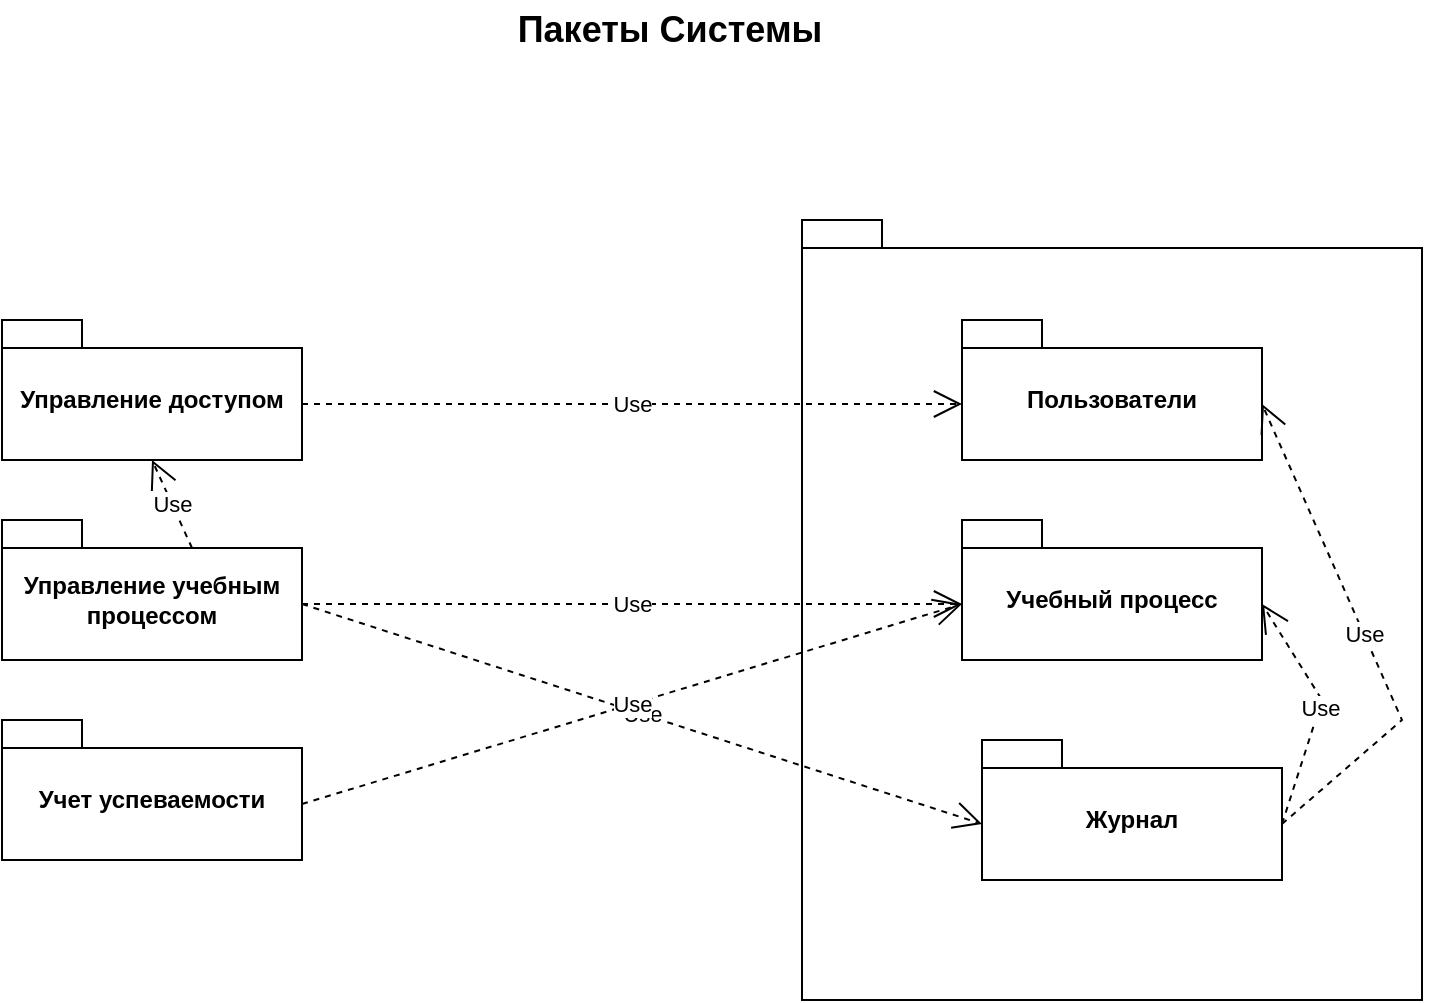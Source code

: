 <mxfile version="26.0.13">
  <diagram name="Страница — 1" id="vif7DajBvYPfPeLVsS2n">
    <mxGraphModel dx="1666" dy="781" grid="1" gridSize="10" guides="1" tooltips="1" connect="1" arrows="1" fold="1" page="1" pageScale="1" pageWidth="827" pageHeight="1169" math="0" shadow="0">
      <root>
        <mxCell id="0" />
        <mxCell id="1" parent="0" />
        <mxCell id="_rqNvUusnXV2uX9J0tjE-1" value="" style="shape=folder;fontStyle=1;spacingTop=10;tabWidth=40;tabHeight=14;tabPosition=left;html=1;whiteSpace=wrap;" parent="1" vertex="1">
          <mxGeometry x="480" y="160" width="310" height="390" as="geometry" />
        </mxCell>
        <mxCell id="_rqNvUusnXV2uX9J0tjE-2" value="Пользователи" style="shape=folder;fontStyle=1;spacingTop=10;tabWidth=40;tabHeight=14;tabPosition=left;html=1;whiteSpace=wrap;" parent="1" vertex="1">
          <mxGeometry x="560" y="210" width="150" height="70" as="geometry" />
        </mxCell>
        <mxCell id="_rqNvUusnXV2uX9J0tjE-3" value="Учебный процесс" style="shape=folder;fontStyle=1;spacingTop=10;tabWidth=40;tabHeight=14;tabPosition=left;html=1;whiteSpace=wrap;" parent="1" vertex="1">
          <mxGeometry x="560" y="310" width="150" height="70" as="geometry" />
        </mxCell>
        <mxCell id="_rqNvUusnXV2uX9J0tjE-5" value="Журнал" style="shape=folder;fontStyle=1;spacingTop=10;tabWidth=40;tabHeight=14;tabPosition=left;html=1;whiteSpace=wrap;" parent="1" vertex="1">
          <mxGeometry x="570" y="420" width="150" height="70" as="geometry" />
        </mxCell>
        <mxCell id="_rqNvUusnXV2uX9J0tjE-6" value="Управление доступом" style="shape=folder;fontStyle=1;spacingTop=10;tabWidth=40;tabHeight=14;tabPosition=left;html=1;whiteSpace=wrap;" parent="1" vertex="1">
          <mxGeometry x="80" y="210" width="150" height="70" as="geometry" />
        </mxCell>
        <mxCell id="_rqNvUusnXV2uX9J0tjE-7" value="Управление учебным процессом" style="shape=folder;fontStyle=1;spacingTop=10;tabWidth=40;tabHeight=14;tabPosition=left;html=1;whiteSpace=wrap;" parent="1" vertex="1">
          <mxGeometry x="80" y="310" width="150" height="70" as="geometry" />
        </mxCell>
        <mxCell id="_rqNvUusnXV2uX9J0tjE-8" value="Учет успеваемости" style="shape=folder;fontStyle=1;spacingTop=10;tabWidth=40;tabHeight=14;tabPosition=left;html=1;whiteSpace=wrap;" parent="1" vertex="1">
          <mxGeometry x="80" y="410" width="150" height="70" as="geometry" />
        </mxCell>
        <mxCell id="_rqNvUusnXV2uX9J0tjE-11" value="Use" style="endArrow=open;endSize=12;dashed=1;html=1;rounded=0;exitX=0;exitY=0;exitDx=95;exitDy=14;exitPerimeter=0;entryX=0.5;entryY=1;entryDx=0;entryDy=0;entryPerimeter=0;" parent="1" source="_rqNvUusnXV2uX9J0tjE-7" target="_rqNvUusnXV2uX9J0tjE-6" edge="1">
          <mxGeometry width="160" relative="1" as="geometry">
            <mxPoint x="440" y="400" as="sourcePoint" />
            <mxPoint x="600" y="400" as="targetPoint" />
          </mxGeometry>
        </mxCell>
        <mxCell id="_rqNvUusnXV2uX9J0tjE-13" value="Use" style="endArrow=open;endSize=12;dashed=1;html=1;rounded=0;exitX=0;exitY=0;exitDx=150;exitDy=42;exitPerimeter=0;entryX=0;entryY=0;entryDx=0;entryDy=42;entryPerimeter=0;" parent="1" source="_rqNvUusnXV2uX9J0tjE-7" target="_rqNvUusnXV2uX9J0tjE-3" edge="1">
          <mxGeometry width="160" relative="1" as="geometry">
            <mxPoint x="440" y="400" as="sourcePoint" />
            <mxPoint x="600" y="400" as="targetPoint" />
          </mxGeometry>
        </mxCell>
        <mxCell id="_rqNvUusnXV2uX9J0tjE-14" value="Use" style="endArrow=open;endSize=12;dashed=1;html=1;rounded=0;exitX=0;exitY=0;exitDx=150;exitDy=42;exitPerimeter=0;entryX=0;entryY=0;entryDx=0;entryDy=42;entryPerimeter=0;" parent="1" source="_rqNvUusnXV2uX9J0tjE-7" target="_rqNvUusnXV2uX9J0tjE-5" edge="1">
          <mxGeometry width="160" relative="1" as="geometry">
            <mxPoint x="440" y="400" as="sourcePoint" />
            <mxPoint x="600" y="400" as="targetPoint" />
          </mxGeometry>
        </mxCell>
        <mxCell id="_rqNvUusnXV2uX9J0tjE-15" value="Use" style="endArrow=open;endSize=12;dashed=1;html=1;rounded=0;exitX=0;exitY=0;exitDx=150;exitDy=42;exitPerimeter=0;entryX=0;entryY=0;entryDx=0;entryDy=42;entryPerimeter=0;" parent="1" source="_rqNvUusnXV2uX9J0tjE-6" target="_rqNvUusnXV2uX9J0tjE-2" edge="1">
          <mxGeometry width="160" relative="1" as="geometry">
            <mxPoint x="440" y="400" as="sourcePoint" />
            <mxPoint x="600" y="400" as="targetPoint" />
          </mxGeometry>
        </mxCell>
        <mxCell id="_rqNvUusnXV2uX9J0tjE-16" value="Use" style="endArrow=open;endSize=12;dashed=1;html=1;rounded=0;exitX=0;exitY=0;exitDx=150;exitDy=42;exitPerimeter=0;entryX=0;entryY=0;entryDx=0;entryDy=42;entryPerimeter=0;" parent="1" source="_rqNvUusnXV2uX9J0tjE-8" target="_rqNvUusnXV2uX9J0tjE-3" edge="1">
          <mxGeometry width="160" relative="1" as="geometry">
            <mxPoint x="440" y="400" as="sourcePoint" />
            <mxPoint x="600" y="400" as="targetPoint" />
          </mxGeometry>
        </mxCell>
        <mxCell id="_rqNvUusnXV2uX9J0tjE-17" value="Пакеты Системы" style="text;html=1;align=center;verticalAlign=middle;whiteSpace=wrap;rounded=0;fontSize=18;fontStyle=1" parent="1" vertex="1">
          <mxGeometry x="331" y="50" width="166" height="30" as="geometry" />
        </mxCell>
        <mxCell id="_rqNvUusnXV2uX9J0tjE-18" value="Use" style="endArrow=open;endSize=12;dashed=1;html=1;rounded=0;exitX=0;exitY=0;exitDx=150;exitDy=42;exitPerimeter=0;entryX=0;entryY=0;entryDx=150;entryDy=42;entryPerimeter=0;" parent="1" source="_rqNvUusnXV2uX9J0tjE-5" target="_rqNvUusnXV2uX9J0tjE-2" edge="1">
          <mxGeometry width="160" relative="1" as="geometry">
            <mxPoint x="390" y="400" as="sourcePoint" />
            <mxPoint x="550" y="400" as="targetPoint" />
            <Array as="points">
              <mxPoint x="780" y="410" />
            </Array>
          </mxGeometry>
        </mxCell>
        <mxCell id="_rqNvUusnXV2uX9J0tjE-19" value="Use" style="endArrow=open;endSize=12;dashed=1;html=1;rounded=0;exitX=0;exitY=0;exitDx=150;exitDy=42;exitPerimeter=0;entryX=0;entryY=0;entryDx=150;entryDy=42;entryPerimeter=0;" parent="1" source="_rqNvUusnXV2uX9J0tjE-5" target="_rqNvUusnXV2uX9J0tjE-3" edge="1">
          <mxGeometry width="160" relative="1" as="geometry">
            <mxPoint x="390" y="400" as="sourcePoint" />
            <mxPoint x="550" y="400" as="targetPoint" />
            <Array as="points">
              <mxPoint x="740" y="400" />
            </Array>
          </mxGeometry>
        </mxCell>
      </root>
    </mxGraphModel>
  </diagram>
</mxfile>
